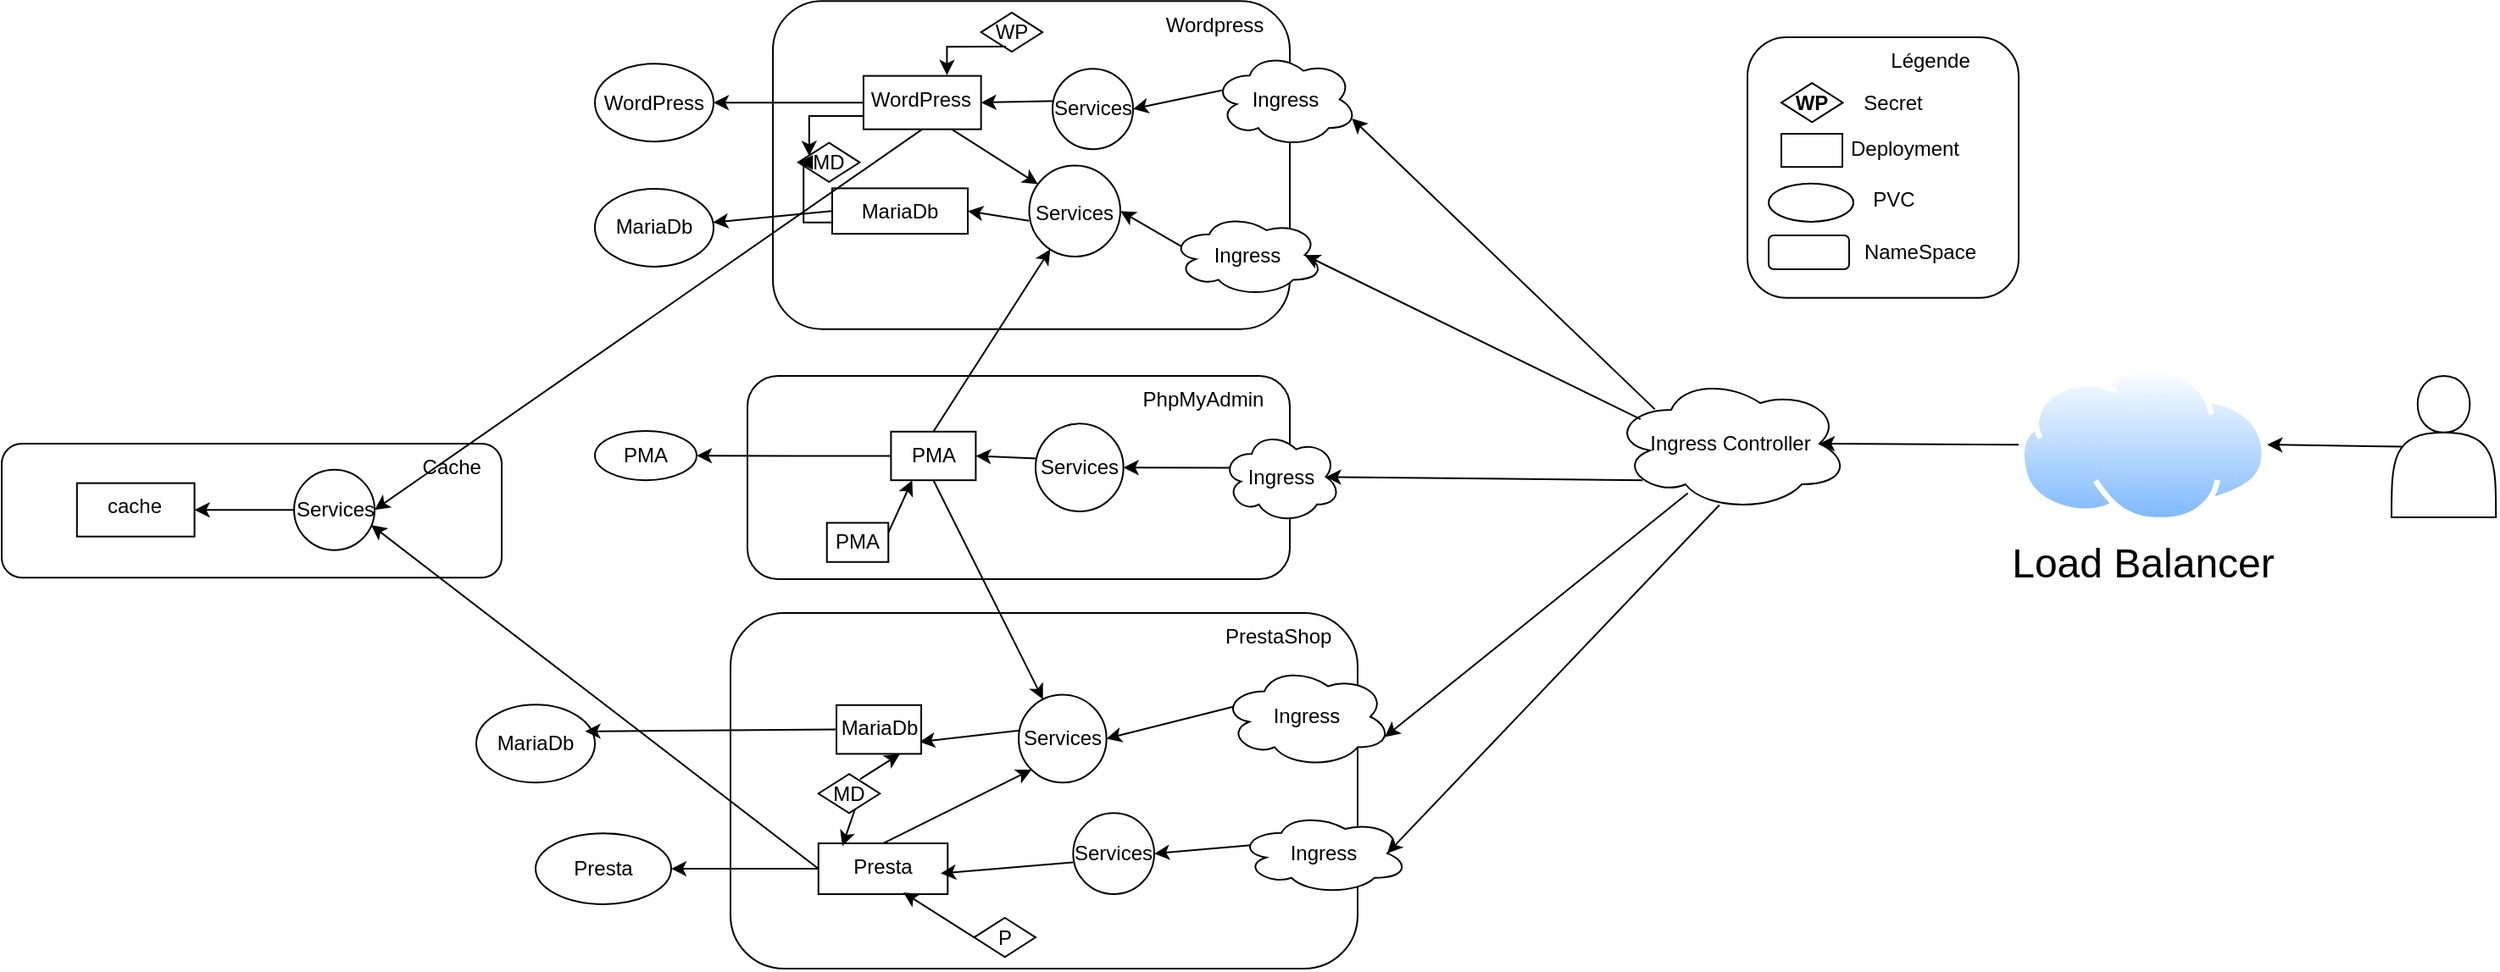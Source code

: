 <mxfile version="26.0.11">
  <diagram name="Page-1" id="-oOcUUtioYnR1tVFrDG2">
    <mxGraphModel dx="1199" dy="709" grid="1" gridSize="10" guides="1" tooltips="1" connect="1" arrows="1" fold="1" page="1" pageScale="1" pageWidth="1920" pageHeight="1200" math="0" shadow="0">
      <root>
        <mxCell id="0" />
        <mxCell id="1" parent="0" />
        <mxCell id="t2vawcdumAPWWs-EM37A-17" value="&amp;nbsp; &amp;nbsp; &amp;nbsp; &amp;nbsp; &amp;nbsp; Légende&lt;span style=&quot;white-space: pre;&quot;&gt;&#x9;&lt;/span&gt;" style="rounded=1;whiteSpace=wrap;html=1;verticalAlign=top;align=right;" parent="1" vertex="1">
          <mxGeometry x="1230" y="460" width="160" height="153.89" as="geometry" />
        </mxCell>
        <mxCell id="tyZoRtw0fLgNFnkiFPtA-96" value="Wordpress&amp;nbsp; &amp;nbsp;&amp;nbsp;" style="rounded=1;whiteSpace=wrap;html=1;verticalAlign=top;align=right;" parent="1" vertex="1">
          <mxGeometry x="655" y="438.57" width="305" height="193.75" as="geometry" />
        </mxCell>
        <mxCell id="tyZoRtw0fLgNFnkiFPtA-9" value="&lt;font style=&quot;font-size: 24px;&quot;&gt;Load Balancer&lt;/font&gt;" style="image;aspect=fixed;perimeter=ellipsePerimeter;html=1;align=center;shadow=0;dashed=0;spacingTop=3;image=img/lib/active_directory/internet_cloud.svg;" parent="1" vertex="1">
          <mxGeometry x="1390" y="654.39" width="146.67" height="92.4" as="geometry" />
        </mxCell>
        <mxCell id="tyZoRtw0fLgNFnkiFPtA-12" style="rounded=0;orthogonalLoop=1;jettySize=auto;html=1;exitX=0.1;exitY=0.5;exitDx=0;exitDy=0;exitPerimeter=0;entryX=1;entryY=0.5;entryDx=0;entryDy=0;" parent="1" source="tyZoRtw0fLgNFnkiFPtA-11" target="tyZoRtw0fLgNFnkiFPtA-9" edge="1">
          <mxGeometry relative="1" as="geometry" />
        </mxCell>
        <mxCell id="tyZoRtw0fLgNFnkiFPtA-11" value="" style="shape=actor;whiteSpace=wrap;html=1;" parent="1" vertex="1">
          <mxGeometry x="1610" y="660" width="61.6" height="83.49" as="geometry" />
        </mxCell>
        <mxCell id="tyZoRtw0fLgNFnkiFPtA-16" value="Ingress Controller" style="ellipse;shape=cloud;whiteSpace=wrap;html=1;" parent="1" vertex="1">
          <mxGeometry x="1150" y="660" width="140" height="80" as="geometry" />
        </mxCell>
        <mxCell id="t2vawcdumAPWWs-EM37A-26" style="edgeStyle=orthogonalEdgeStyle;rounded=0;orthogonalLoop=1;jettySize=auto;html=1;exitX=0;exitY=0.5;exitDx=0;exitDy=0;" parent="1" source="tyZoRtw0fLgNFnkiFPtA-20" target="t2vawcdumAPWWs-EM37A-24" edge="1">
          <mxGeometry relative="1" as="geometry" />
        </mxCell>
        <mxCell id="hDkXgOD1_3NFFXjPJahJ-1" style="edgeStyle=orthogonalEdgeStyle;rounded=0;orthogonalLoop=1;jettySize=auto;html=1;exitX=0;exitY=0.75;exitDx=0;exitDy=0;entryX=0;entryY=0.25;entryDx=0;entryDy=0;" parent="1" source="tyZoRtw0fLgNFnkiFPtA-20" target="t2vawcdumAPWWs-EM37A-6" edge="1">
          <mxGeometry relative="1" as="geometry" />
        </mxCell>
        <mxCell id="tyZoRtw0fLgNFnkiFPtA-20" value="WordPress" style="rounded=0;whiteSpace=wrap;html=1;verticalAlign=top;" parent="1" vertex="1">
          <mxGeometry x="708.46" y="482.81" width="69.36" height="31.53" as="geometry" />
        </mxCell>
        <mxCell id="t2vawcdumAPWWs-EM37A-27" style="rounded=0;orthogonalLoop=1;jettySize=auto;html=1;exitX=0;exitY=0.5;exitDx=0;exitDy=0;" parent="1" source="tyZoRtw0fLgNFnkiFPtA-22" target="t2vawcdumAPWWs-EM37A-25" edge="1">
          <mxGeometry relative="1" as="geometry" />
        </mxCell>
        <mxCell id="tyZoRtw0fLgNFnkiFPtA-22" value="MariaDb" style="rounded=0;whiteSpace=wrap;html=1;verticalAlign=top;" parent="1" vertex="1">
          <mxGeometry x="690" y="549.2" width="80" height="26.87" as="geometry" />
        </mxCell>
        <mxCell id="tyZoRtw0fLgNFnkiFPtA-39" style="rounded=0;orthogonalLoop=1;jettySize=auto;html=1;exitX=-0.002;exitY=0.607;exitDx=0;exitDy=0;exitPerimeter=0;entryX=1;entryY=0.5;entryDx=0;entryDy=0;" parent="1" source="tyZoRtw0fLgNFnkiFPtA-92" target="tyZoRtw0fLgNFnkiFPtA-22" edge="1">
          <mxGeometry relative="1" as="geometry" />
        </mxCell>
        <mxCell id="tyZoRtw0fLgNFnkiFPtA-93" style="rounded=0;orthogonalLoop=1;jettySize=auto;html=1;exitX=0.07;exitY=0.4;exitDx=0;exitDy=0;exitPerimeter=0;entryX=1;entryY=0.5;entryDx=0;entryDy=0;" parent="1" source="tyZoRtw0fLgNFnkiFPtA-29" target="tyZoRtw0fLgNFnkiFPtA-92" edge="1">
          <mxGeometry relative="1" as="geometry" />
        </mxCell>
        <mxCell id="tyZoRtw0fLgNFnkiFPtA-29" value="&lt;font&gt;Ingress&lt;/font&gt;" style="ellipse;shape=cloud;whiteSpace=wrap;html=1;" parent="1" vertex="1">
          <mxGeometry x="890" y="564.2" width="90.01" height="48.75" as="geometry" />
        </mxCell>
        <mxCell id="tyZoRtw0fLgNFnkiFPtA-38" style="rounded=0;orthogonalLoop=1;jettySize=auto;html=1;exitX=0.07;exitY=0.4;exitDx=0;exitDy=0;exitPerimeter=0;entryX=1;entryY=0.5;entryDx=0;entryDy=0;" parent="1" source="tyZoRtw0fLgNFnkiFPtA-94" target="tyZoRtw0fLgNFnkiFPtA-20" edge="1">
          <mxGeometry relative="1" as="geometry" />
        </mxCell>
        <mxCell id="tyZoRtw0fLgNFnkiFPtA-30" value="&lt;font&gt;Ingress&lt;/font&gt;" style="ellipse;shape=cloud;whiteSpace=wrap;html=1;" parent="1" vertex="1">
          <mxGeometry x="915.01" y="468.58" width="84.99" height="56.26" as="geometry" />
        </mxCell>
        <mxCell id="tyZoRtw0fLgNFnkiFPtA-34" style="rounded=0;orthogonalLoop=1;jettySize=auto;html=1;exitX=0.181;exitY=0.246;exitDx=0;exitDy=0;exitPerimeter=0;entryX=0.96;entryY=0.7;entryDx=0;entryDy=0;entryPerimeter=0;" parent="1" source="tyZoRtw0fLgNFnkiFPtA-16" target="tyZoRtw0fLgNFnkiFPtA-30" edge="1">
          <mxGeometry relative="1" as="geometry">
            <mxPoint x="876.0" y="472.79" as="sourcePoint" />
          </mxGeometry>
        </mxCell>
        <mxCell id="tyZoRtw0fLgNFnkiFPtA-84" style="rounded=0;orthogonalLoop=1;jettySize=auto;html=1;exitX=0;exitY=0.5;exitDx=0;exitDy=0;entryX=0.875;entryY=0.5;entryDx=0;entryDy=0;entryPerimeter=0;" parent="1" source="tyZoRtw0fLgNFnkiFPtA-9" target="tyZoRtw0fLgNFnkiFPtA-16" edge="1">
          <mxGeometry relative="1" as="geometry" />
        </mxCell>
        <mxCell id="tyZoRtw0fLgNFnkiFPtA-87" value="" style="rounded=0;orthogonalLoop=1;jettySize=auto;html=1;exitX=0.121;exitY=0.32;exitDx=0;exitDy=0;exitPerimeter=0;entryX=0.875;entryY=0.5;entryDx=0;entryDy=0;entryPerimeter=0;" parent="1" source="tyZoRtw0fLgNFnkiFPtA-16" target="tyZoRtw0fLgNFnkiFPtA-29" edge="1">
          <mxGeometry relative="1" as="geometry">
            <mxPoint x="870.4" y="503.67" as="sourcePoint" />
            <mxPoint x="823" y="496.63" as="targetPoint" />
          </mxGeometry>
        </mxCell>
        <mxCell id="tyZoRtw0fLgNFnkiFPtA-92" value="&lt;font style=&quot;font-size: 12px;&quot;&gt;Services&lt;/font&gt;" style="ellipse;whiteSpace=wrap;html=1;aspect=fixed;fontSize=14;" parent="1" vertex="1">
          <mxGeometry x="806.24" y="535.76" width="53.75" height="53.75" as="geometry" />
        </mxCell>
        <mxCell id="tyZoRtw0fLgNFnkiFPtA-95" value="" style="rounded=0;orthogonalLoop=1;jettySize=auto;html=1;exitX=0.07;exitY=0.4;exitDx=0;exitDy=0;exitPerimeter=0;entryX=1;entryY=0.5;entryDx=0;entryDy=0;" parent="1" source="tyZoRtw0fLgNFnkiFPtA-30" target="tyZoRtw0fLgNFnkiFPtA-94" edge="1">
          <mxGeometry relative="1" as="geometry">
            <mxPoint x="803" y="492.95" as="sourcePoint" />
            <mxPoint x="716" y="497.95" as="targetPoint" />
          </mxGeometry>
        </mxCell>
        <mxCell id="tyZoRtw0fLgNFnkiFPtA-94" value="&lt;font&gt;Services&lt;/font&gt;" style="ellipse;whiteSpace=wrap;html=1;aspect=fixed;" parent="1" vertex="1">
          <mxGeometry x="820" y="478.58" width="47.5" height="47.5" as="geometry" />
        </mxCell>
        <mxCell id="qFu2VFqKzZ8KxlDln2i1-1" value="PrestaShop&amp;nbsp; &amp;nbsp;&amp;nbsp;" style="rounded=1;whiteSpace=wrap;html=1;verticalAlign=top;align=right;" parent="1" vertex="1">
          <mxGeometry x="630" y="800" width="370" height="210" as="geometry" />
        </mxCell>
        <mxCell id="t2vawcdumAPWWs-EM37A-34" style="edgeStyle=orthogonalEdgeStyle;rounded=0;orthogonalLoop=1;jettySize=auto;html=1;exitX=0;exitY=0.5;exitDx=0;exitDy=0;entryX=1;entryY=0.5;entryDx=0;entryDy=0;" parent="1" source="qFu2VFqKzZ8KxlDln2i1-10" target="t2vawcdumAPWWs-EM37A-32" edge="1">
          <mxGeometry relative="1" as="geometry" />
        </mxCell>
        <mxCell id="hDkXgOD1_3NFFXjPJahJ-4" style="rounded=0;orthogonalLoop=1;jettySize=auto;html=1;exitX=0.5;exitY=0;exitDx=0;exitDy=0;entryX=0;entryY=1;entryDx=0;entryDy=0;" parent="1" source="qFu2VFqKzZ8KxlDln2i1-10" target="qFu2VFqKzZ8KxlDln2i1-48" edge="1">
          <mxGeometry relative="1" as="geometry" />
        </mxCell>
        <mxCell id="qFu2VFqKzZ8KxlDln2i1-10" value="Presta" style="rounded=0;whiteSpace=wrap;html=1;verticalAlign=top;" parent="1" vertex="1">
          <mxGeometry x="681.88" y="936.02" width="76.25" height="30" as="geometry" />
        </mxCell>
        <mxCell id="qFu2VFqKzZ8KxlDln2i1-11" value="MariaDb" style="rounded=0;whiteSpace=wrap;html=1;verticalAlign=top;" parent="1" vertex="1">
          <mxGeometry x="692.51" y="854.38" width="50.01" height="28.8" as="geometry" />
        </mxCell>
        <mxCell id="qFu2VFqKzZ8KxlDln2i1-15" style="rounded=0;orthogonalLoop=1;jettySize=auto;html=1;exitX=-0.002;exitY=0.607;exitDx=0;exitDy=0;exitPerimeter=0;entryX=0.946;entryY=0.591;entryDx=0;entryDy=0;entryPerimeter=0;" parent="1" source="qFu2VFqKzZ8KxlDln2i1-46" target="qFu2VFqKzZ8KxlDln2i1-10" edge="1">
          <mxGeometry relative="1" as="geometry" />
        </mxCell>
        <mxCell id="qFu2VFqKzZ8KxlDln2i1-16" style="rounded=0;orthogonalLoop=1;jettySize=auto;html=1;exitX=0.07;exitY=0.4;exitDx=0;exitDy=0;exitPerimeter=0;entryX=1;entryY=0.5;entryDx=0;entryDy=0;" parent="1" source="qFu2VFqKzZ8KxlDln2i1-17" target="qFu2VFqKzZ8KxlDln2i1-46" edge="1">
          <mxGeometry relative="1" as="geometry" />
        </mxCell>
        <mxCell id="qFu2VFqKzZ8KxlDln2i1-17" value="&lt;font&gt;Ingress&lt;/font&gt;" style="ellipse;shape=cloud;whiteSpace=wrap;html=1;" parent="1" vertex="1">
          <mxGeometry x="930" y="917.84" width="100" height="48.18" as="geometry" />
        </mxCell>
        <mxCell id="qFu2VFqKzZ8KxlDln2i1-18" style="rounded=0;orthogonalLoop=1;jettySize=auto;html=1;exitX=0.07;exitY=0.4;exitDx=0;exitDy=0;exitPerimeter=0;entryX=0.982;entryY=0.753;entryDx=0;entryDy=0;entryPerimeter=0;" parent="1" source="qFu2VFqKzZ8KxlDln2i1-48" target="qFu2VFqKzZ8KxlDln2i1-11" edge="1">
          <mxGeometry relative="1" as="geometry" />
        </mxCell>
        <mxCell id="qFu2VFqKzZ8KxlDln2i1-19" value="&lt;font&gt;Ingress&lt;/font&gt;" style="ellipse;shape=cloud;whiteSpace=wrap;html=1;" parent="1" vertex="1">
          <mxGeometry x="920.01" y="831.26" width="99.99" height="60" as="geometry" />
        </mxCell>
        <mxCell id="qFu2VFqKzZ8KxlDln2i1-20" style="rounded=0;orthogonalLoop=1;jettySize=auto;html=1;exitX=0.32;exitY=0.866;exitDx=0;exitDy=0;exitPerimeter=0;entryX=0.96;entryY=0.7;entryDx=0;entryDy=0;entryPerimeter=0;" parent="1" source="tyZoRtw0fLgNFnkiFPtA-16" target="qFu2VFqKzZ8KxlDln2i1-19" edge="1">
          <mxGeometry relative="1" as="geometry">
            <mxPoint x="903.74" y="721.51" as="sourcePoint" />
          </mxGeometry>
        </mxCell>
        <mxCell id="qFu2VFqKzZ8KxlDln2i1-43" value="" style="rounded=0;orthogonalLoop=1;jettySize=auto;html=1;exitX=0.453;exitY=0.953;exitDx=0;exitDy=0;exitPerimeter=0;entryX=0.875;entryY=0.5;entryDx=0;entryDy=0;entryPerimeter=0;" parent="1" source="tyZoRtw0fLgNFnkiFPtA-16" target="qFu2VFqKzZ8KxlDln2i1-17" edge="1">
          <mxGeometry relative="1" as="geometry">
            <mxPoint x="900.8" y="745.83" as="sourcePoint" />
            <mxPoint x="823" y="749.13" as="targetPoint" />
          </mxGeometry>
        </mxCell>
        <mxCell id="qFu2VFqKzZ8KxlDln2i1-46" value="&lt;font&gt;Services&lt;/font&gt;" style="ellipse;whiteSpace=wrap;html=1;aspect=fixed;" parent="1" vertex="1">
          <mxGeometry x="832.16" y="918.18" width="47.84" height="47.84" as="geometry" />
        </mxCell>
        <mxCell id="qFu2VFqKzZ8KxlDln2i1-47" value="" style="rounded=0;orthogonalLoop=1;jettySize=auto;html=1;exitX=0.07;exitY=0.4;exitDx=0;exitDy=0;exitPerimeter=0;entryX=1;entryY=0.5;entryDx=0;entryDy=0;" parent="1" source="qFu2VFqKzZ8KxlDln2i1-19" target="qFu2VFqKzZ8KxlDln2i1-48" edge="1">
          <mxGeometry relative="1" as="geometry">
            <mxPoint x="820.49" y="884.38" as="sourcePoint" />
            <mxPoint x="733.49" y="889.38" as="targetPoint" />
          </mxGeometry>
        </mxCell>
        <mxCell id="qFu2VFqKzZ8KxlDln2i1-48" value="&lt;font&gt;Services&lt;/font&gt;" style="ellipse;whiteSpace=wrap;html=1;aspect=fixed;" parent="1" vertex="1">
          <mxGeometry x="800" y="848.29" width="51.82" height="51.82" as="geometry" />
        </mxCell>
        <mxCell id="RaUXPmsibN6HYpYPtxBL-4" value="PhpMyAdmin&amp;nbsp; &amp;nbsp;&amp;nbsp;" style="rounded=1;whiteSpace=wrap;html=1;verticalAlign=top;align=right;" parent="1" vertex="1">
          <mxGeometry x="639.99" y="660" width="320.01" height="120" as="geometry" />
        </mxCell>
        <mxCell id="t2vawcdumAPWWs-EM37A-2" style="rounded=0;orthogonalLoop=1;jettySize=auto;html=1;exitX=0.5;exitY=1;exitDx=0;exitDy=0;" parent="1" source="RaUXPmsibN6HYpYPtxBL-8" target="qFu2VFqKzZ8KxlDln2i1-48" edge="1">
          <mxGeometry relative="1" as="geometry" />
        </mxCell>
        <mxCell id="t2vawcdumAPWWs-EM37A-29" style="edgeStyle=orthogonalEdgeStyle;rounded=0;orthogonalLoop=1;jettySize=auto;html=1;exitX=0;exitY=0.5;exitDx=0;exitDy=0;" parent="1" source="RaUXPmsibN6HYpYPtxBL-8" target="t2vawcdumAPWWs-EM37A-28" edge="1">
          <mxGeometry relative="1" as="geometry" />
        </mxCell>
        <mxCell id="RaUXPmsibN6HYpYPtxBL-8" value="PMA" style="rounded=0;whiteSpace=wrap;html=1;verticalAlign=top;" parent="1" vertex="1">
          <mxGeometry x="724.7" y="692.9" width="50" height="28.69" as="geometry" />
        </mxCell>
        <mxCell id="RaUXPmsibN6HYpYPtxBL-13" style="rounded=0;orthogonalLoop=1;jettySize=auto;html=1;exitX=0.07;exitY=0.4;exitDx=0;exitDy=0;exitPerimeter=0;entryX=1;entryY=0.5;entryDx=0;entryDy=0;" parent="1" source="RaUXPmsibN6HYpYPtxBL-30" target="RaUXPmsibN6HYpYPtxBL-8" edge="1">
          <mxGeometry relative="1" as="geometry" />
        </mxCell>
        <mxCell id="RaUXPmsibN6HYpYPtxBL-14" value="&lt;font&gt;Ingress&lt;/font&gt;" style="ellipse;shape=cloud;whiteSpace=wrap;html=1;" parent="1" vertex="1">
          <mxGeometry x="920.01" y="692.47" width="69.99" height="54.32" as="geometry" />
        </mxCell>
        <mxCell id="RaUXPmsibN6HYpYPtxBL-29" value="" style="rounded=0;orthogonalLoop=1;jettySize=auto;html=1;exitX=0.07;exitY=0.4;exitDx=0;exitDy=0;exitPerimeter=0;entryX=1;entryY=0.5;entryDx=0;entryDy=0;" parent="1" source="RaUXPmsibN6HYpYPtxBL-14" target="RaUXPmsibN6HYpYPtxBL-30" edge="1">
          <mxGeometry relative="1" as="geometry">
            <mxPoint x="787.99" y="684.38" as="sourcePoint" />
            <mxPoint x="700.99" y="689.38" as="targetPoint" />
          </mxGeometry>
        </mxCell>
        <mxCell id="RaUXPmsibN6HYpYPtxBL-30" value="&lt;font&gt;Services&lt;/font&gt;" style="ellipse;whiteSpace=wrap;html=1;aspect=fixed;" parent="1" vertex="1">
          <mxGeometry x="810.0" y="688.18" width="51.82" height="51.82" as="geometry" />
        </mxCell>
        <mxCell id="RaUXPmsibN6HYpYPtxBL-47" style="rounded=0;orthogonalLoop=1;jettySize=auto;html=1;exitX=0.13;exitY=0.77;exitDx=0;exitDy=0;exitPerimeter=0;entryX=0.875;entryY=0.5;entryDx=0;entryDy=0;entryPerimeter=0;" parent="1" source="tyZoRtw0fLgNFnkiFPtA-16" target="RaUXPmsibN6HYpYPtxBL-14" edge="1">
          <mxGeometry relative="1" as="geometry" />
        </mxCell>
        <mxCell id="t2vawcdumAPWWs-EM37A-3" style="rounded=0;orthogonalLoop=1;jettySize=auto;html=1;exitX=0.5;exitY=0;exitDx=0;exitDy=0;" parent="1" source="RaUXPmsibN6HYpYPtxBL-8" target="tyZoRtw0fLgNFnkiFPtA-92" edge="1">
          <mxGeometry relative="1" as="geometry" />
        </mxCell>
        <mxCell id="t2vawcdumAPWWs-EM37A-4" value="WP" style="shape=hexagon;perimeter=hexagonPerimeter2;whiteSpace=wrap;html=1;fixedSize=1;size=20;" parent="1" vertex="1">
          <mxGeometry x="777.82" y="445.46" width="36.25" height="23.12" as="geometry" />
        </mxCell>
        <mxCell id="t2vawcdumAPWWs-EM37A-5" style="edgeStyle=orthogonalEdgeStyle;rounded=0;orthogonalLoop=1;jettySize=auto;html=1;exitX=0.375;exitY=1;exitDx=0;exitDy=0;entryX=0.71;entryY=-0.014;entryDx=0;entryDy=0;entryPerimeter=0;" parent="1" source="t2vawcdumAPWWs-EM37A-4" target="tyZoRtw0fLgNFnkiFPtA-20" edge="1">
          <mxGeometry relative="1" as="geometry" />
        </mxCell>
        <mxCell id="t2vawcdumAPWWs-EM37A-6" value="MD" style="shape=hexagon;perimeter=hexagonPerimeter2;whiteSpace=wrap;html=1;fixedSize=1;size=20;" parent="1" vertex="1">
          <mxGeometry x="670.0" y="522.34" width="36.25" height="23.12" as="geometry" />
        </mxCell>
        <mxCell id="t2vawcdumAPWWs-EM37A-7" style="edgeStyle=orthogonalEdgeStyle;rounded=0;orthogonalLoop=1;jettySize=auto;html=1;exitX=0;exitY=0.5;exitDx=0;exitDy=0;entryX=0;entryY=0.75;entryDx=0;entryDy=0;startArrow=block;startFill=1;endArrow=none;" parent="1" source="t2vawcdumAPWWs-EM37A-6" target="tyZoRtw0fLgNFnkiFPtA-22" edge="1">
          <mxGeometry relative="1" as="geometry">
            <Array as="points">
              <mxPoint x="673.12" y="533.57" />
              <mxPoint x="673.12" y="569.57" />
            </Array>
          </mxGeometry>
        </mxCell>
        <mxCell id="t2vawcdumAPWWs-EM37A-8" value="PMA" style="shape=hexagon;perimeter=hexagonPerimeter2;whiteSpace=wrap;html=1;fixedSize=1;size=-43.75;" parent="1" vertex="1">
          <mxGeometry x="686.88" y="746.79" width="36.25" height="23.12" as="geometry" />
        </mxCell>
        <mxCell id="t2vawcdumAPWWs-EM37A-9" style="rounded=0;orthogonalLoop=1;jettySize=auto;html=1;exitX=1;exitY=0.25;exitDx=0;exitDy=0;entryX=0.25;entryY=1;entryDx=0;entryDy=0;" parent="1" source="t2vawcdumAPWWs-EM37A-8" target="RaUXPmsibN6HYpYPtxBL-8" edge="1">
          <mxGeometry relative="1" as="geometry" />
        </mxCell>
        <mxCell id="t2vawcdumAPWWs-EM37A-12" style="rounded=0;orthogonalLoop=1;jettySize=auto;html=1;exitX=0;exitY=0.5;exitDx=0;exitDy=0;entryX=0.657;entryY=0.966;entryDx=0;entryDy=0;entryPerimeter=0;" parent="1" source="t2vawcdumAPWWs-EM37A-11" target="qFu2VFqKzZ8KxlDln2i1-10" edge="1">
          <mxGeometry relative="1" as="geometry" />
        </mxCell>
        <mxCell id="t2vawcdumAPWWs-EM37A-11" value="P" style="shape=hexagon;perimeter=hexagonPerimeter2;whiteSpace=wrap;html=1;fixedSize=1;size=20;" parent="1" vertex="1">
          <mxGeometry x="773.75" y="980" width="36.25" height="23.12" as="geometry" />
        </mxCell>
        <mxCell id="t2vawcdumAPWWs-EM37A-15" style="rounded=0;orthogonalLoop=1;jettySize=auto;html=1;exitX=0.676;exitY=0.134;exitDx=0;exitDy=0;entryX=0.75;entryY=1;entryDx=0;entryDy=0;exitPerimeter=0;" parent="1" source="t2vawcdumAPWWs-EM37A-13" target="qFu2VFqKzZ8KxlDln2i1-11" edge="1">
          <mxGeometry relative="1" as="geometry" />
        </mxCell>
        <mxCell id="t2vawcdumAPWWs-EM37A-13" value="MD" style="shape=hexagon;perimeter=hexagonPerimeter2;whiteSpace=wrap;html=1;fixedSize=1;size=18.76;" parent="1" vertex="1">
          <mxGeometry x="681.88" y="895.06" width="36.25" height="23.12" as="geometry" />
        </mxCell>
        <mxCell id="t2vawcdumAPWWs-EM37A-16" value="WP" style="shape=hexagon;perimeter=hexagonPerimeter2;whiteSpace=wrap;html=1;fixedSize=1;size=20;fontStyle=1" parent="1" vertex="1">
          <mxGeometry x="1250" y="487.03" width="36.25" height="23.12" as="geometry" />
        </mxCell>
        <mxCell id="t2vawcdumAPWWs-EM37A-20" value="Secret" style="text;html=1;align=center;verticalAlign=middle;whiteSpace=wrap;rounded=0;" parent="1" vertex="1">
          <mxGeometry x="1286.25" y="483.59" width="60" height="30" as="geometry" />
        </mxCell>
        <mxCell id="t2vawcdumAPWWs-EM37A-21" value="" style="rounded=0;whiteSpace=wrap;html=1;" parent="1" vertex="1">
          <mxGeometry x="1250" y="517.01" width="36" height="19.58" as="geometry" />
        </mxCell>
        <mxCell id="t2vawcdumAPWWs-EM37A-22" value="Deployment" style="text;html=1;align=center;verticalAlign=middle;whiteSpace=wrap;rounded=0;" parent="1" vertex="1">
          <mxGeometry x="1292.5" y="511.44" width="60" height="30" as="geometry" />
        </mxCell>
        <mxCell id="t2vawcdumAPWWs-EM37A-24" value="WordPress" style="ellipse;whiteSpace=wrap;html=1;" parent="1" vertex="1">
          <mxGeometry x="550" y="475.58" width="70" height="46" as="geometry" />
        </mxCell>
        <mxCell id="t2vawcdumAPWWs-EM37A-25" value="MariaDb" style="ellipse;whiteSpace=wrap;html=1;" parent="1" vertex="1">
          <mxGeometry x="550" y="549.45" width="70" height="46" as="geometry" />
        </mxCell>
        <mxCell id="t2vawcdumAPWWs-EM37A-28" value="PMA" style="ellipse;whiteSpace=wrap;html=1;" parent="1" vertex="1">
          <mxGeometry x="550" y="692.47" width="60" height="29.12" as="geometry" />
        </mxCell>
        <mxCell id="t2vawcdumAPWWs-EM37A-30" value="MariaDb" style="ellipse;whiteSpace=wrap;html=1;" parent="1" vertex="1">
          <mxGeometry x="480" y="854.11" width="70" height="46" as="geometry" />
        </mxCell>
        <mxCell id="t2vawcdumAPWWs-EM37A-31" style="rounded=0;orthogonalLoop=1;jettySize=auto;html=1;exitX=0;exitY=0.5;exitDx=0;exitDy=0;entryX=0.918;entryY=0.343;entryDx=0;entryDy=0;entryPerimeter=0;" parent="1" source="qFu2VFqKzZ8KxlDln2i1-11" target="t2vawcdumAPWWs-EM37A-30" edge="1">
          <mxGeometry relative="1" as="geometry" />
        </mxCell>
        <mxCell id="t2vawcdumAPWWs-EM37A-32" value="Presta" style="ellipse;whiteSpace=wrap;html=1;" parent="1" vertex="1">
          <mxGeometry x="515" y="930.08" width="80" height="41.88" as="geometry" />
        </mxCell>
        <mxCell id="t2vawcdumAPWWs-EM37A-35" value="" style="ellipse;whiteSpace=wrap;html=1;" parent="1" vertex="1">
          <mxGeometry x="1242.5" y="546.38" width="50" height="22.56" as="geometry" />
        </mxCell>
        <mxCell id="t2vawcdumAPWWs-EM37A-37" value="PVC" style="text;html=1;align=center;verticalAlign=middle;whiteSpace=wrap;rounded=0;" parent="1" vertex="1">
          <mxGeometry x="1289.58" y="545.46" width="53.33" height="21.55" as="geometry" />
        </mxCell>
        <mxCell id="t2vawcdumAPWWs-EM37A-38" value="" style="rounded=1;whiteSpace=wrap;html=1;verticalAlign=top;align=right;" parent="1" vertex="1">
          <mxGeometry x="1242.5" y="577.01" width="47.5" height="20" as="geometry" />
        </mxCell>
        <mxCell id="t2vawcdumAPWWs-EM37A-39" value="NameSpace" style="text;html=1;align=center;verticalAlign=middle;whiteSpace=wrap;rounded=0;" parent="1" vertex="1">
          <mxGeometry x="1292.5" y="577.01" width="77.5" height="20" as="geometry" />
        </mxCell>
        <mxCell id="hDkXgOD1_3NFFXjPJahJ-2" style="rounded=0;orthogonalLoop=1;jettySize=auto;html=1;exitX=0.75;exitY=1;exitDx=0;exitDy=0;entryX=0.095;entryY=0.205;entryDx=0;entryDy=0;entryPerimeter=0;" parent="1" source="tyZoRtw0fLgNFnkiFPtA-20" target="tyZoRtw0fLgNFnkiFPtA-92" edge="1">
          <mxGeometry relative="1" as="geometry" />
        </mxCell>
        <mxCell id="hDkXgOD1_3NFFXjPJahJ-3" value="Cache&amp;nbsp; &amp;nbsp;" style="rounded=1;whiteSpace=wrap;html=1;verticalAlign=top;align=right;" parent="1" vertex="1">
          <mxGeometry x="200.01" y="700" width="295" height="79.09" as="geometry" />
        </mxCell>
        <mxCell id="hDkXgOD1_3NFFXjPJahJ-6" style="rounded=0;orthogonalLoop=1;jettySize=auto;html=1;exitX=0.625;exitY=1;exitDx=0;exitDy=0;entryX=0.185;entryY=0.053;entryDx=0;entryDy=0;entryPerimeter=0;" parent="1" source="t2vawcdumAPWWs-EM37A-13" target="qFu2VFqKzZ8KxlDln2i1-10" edge="1">
          <mxGeometry relative="1" as="geometry" />
        </mxCell>
        <mxCell id="hDkXgOD1_3NFFXjPJahJ-7" value="cache" style="rounded=0;whiteSpace=wrap;html=1;verticalAlign=top;" parent="1" vertex="1">
          <mxGeometry x="244.4" y="723.32" width="69.36" height="31.53" as="geometry" />
        </mxCell>
        <mxCell id="hDkXgOD1_3NFFXjPJahJ-9" style="edgeStyle=orthogonalEdgeStyle;rounded=0;orthogonalLoop=1;jettySize=auto;html=1;exitX=0;exitY=0.5;exitDx=0;exitDy=0;entryX=1;entryY=0.5;entryDx=0;entryDy=0;" parent="1" source="hDkXgOD1_3NFFXjPJahJ-8" target="hDkXgOD1_3NFFXjPJahJ-7" edge="1">
          <mxGeometry relative="1" as="geometry" />
        </mxCell>
        <mxCell id="hDkXgOD1_3NFFXjPJahJ-8" value="&lt;font&gt;Services&lt;/font&gt;" style="ellipse;whiteSpace=wrap;html=1;aspect=fixed;" parent="1" vertex="1">
          <mxGeometry x="372.51" y="715.34" width="47.5" height="47.5" as="geometry" />
        </mxCell>
        <mxCell id="hDkXgOD1_3NFFXjPJahJ-17" style="rounded=0;orthogonalLoop=1;jettySize=auto;html=1;exitX=0.5;exitY=1;exitDx=0;exitDy=0;entryX=1;entryY=0.5;entryDx=0;entryDy=0;" parent="1" source="tyZoRtw0fLgNFnkiFPtA-20" target="hDkXgOD1_3NFFXjPJahJ-8" edge="1">
          <mxGeometry relative="1" as="geometry" />
        </mxCell>
        <mxCell id="bhgUzWofLzywcU1p6w9s-1" style="rounded=0;orthogonalLoop=1;jettySize=auto;html=1;exitX=0;exitY=0.5;exitDx=0;exitDy=0;entryX=0.958;entryY=0.689;entryDx=0;entryDy=0;entryPerimeter=0;" edge="1" parent="1" source="qFu2VFqKzZ8KxlDln2i1-10" target="hDkXgOD1_3NFFXjPJahJ-8">
          <mxGeometry relative="1" as="geometry" />
        </mxCell>
      </root>
    </mxGraphModel>
  </diagram>
</mxfile>
